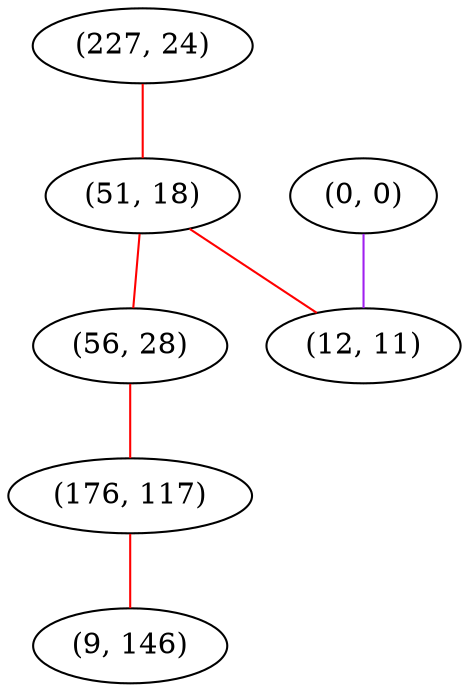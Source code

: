 graph "" {
"(227, 24)";
"(51, 18)";
"(0, 0)";
"(56, 28)";
"(176, 117)";
"(12, 11)";
"(9, 146)";
"(227, 24)" -- "(51, 18)"  [color=red, key=0, weight=1];
"(51, 18)" -- "(12, 11)"  [color=red, key=0, weight=1];
"(51, 18)" -- "(56, 28)"  [color=red, key=0, weight=1];
"(0, 0)" -- "(12, 11)"  [color=purple, key=0, weight=4];
"(56, 28)" -- "(176, 117)"  [color=red, key=0, weight=1];
"(176, 117)" -- "(9, 146)"  [color=red, key=0, weight=1];
}
